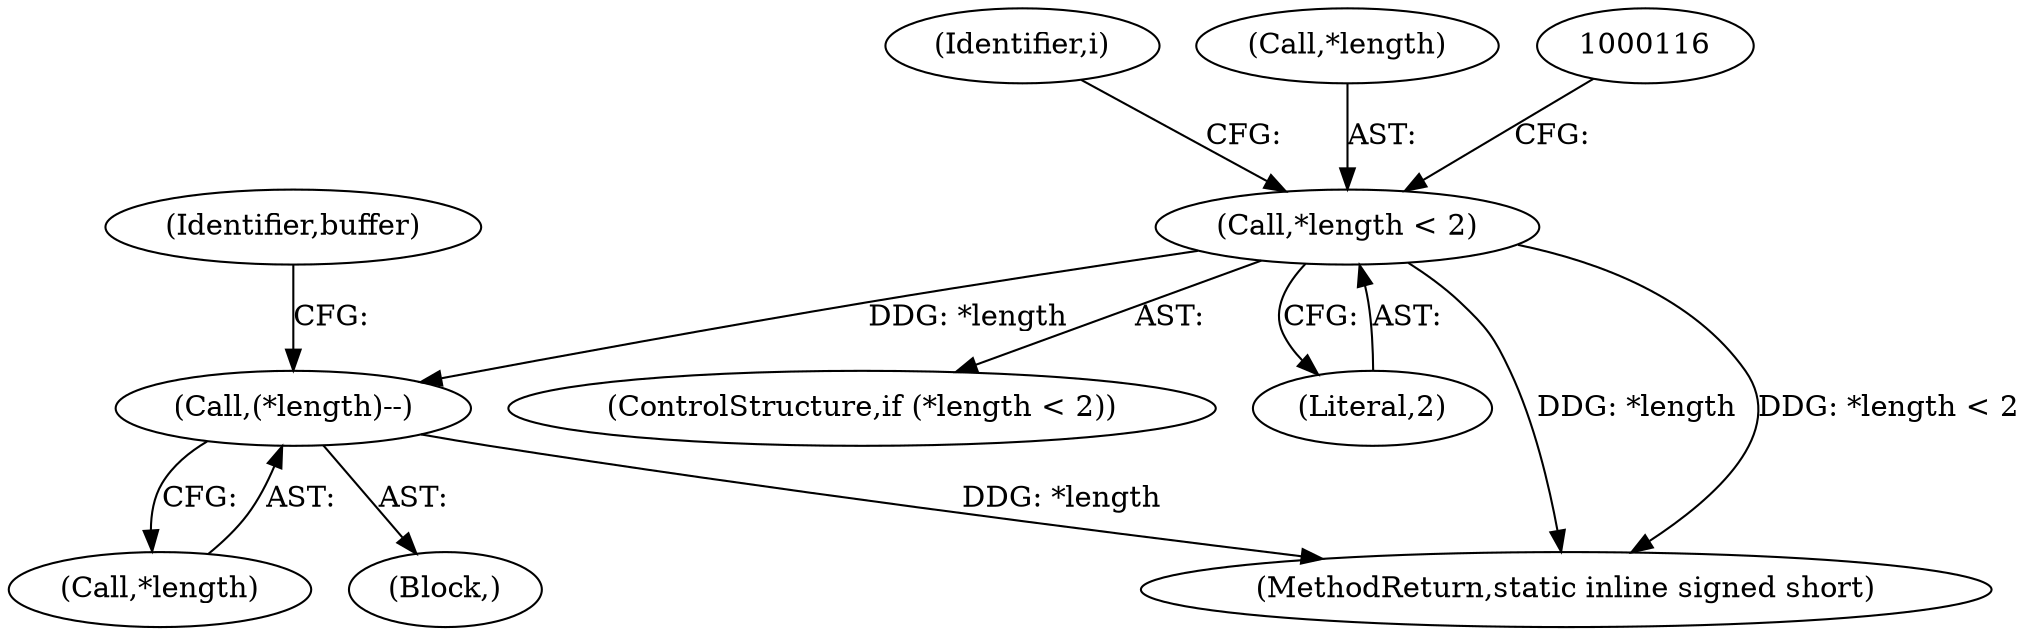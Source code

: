 digraph "0_ImageMagick_d8ab7f046587f2e9f734b687ba7e6e10147c294b_7@pointer" {
"1000110" [label="(Call,*length < 2)"];
"1000136" [label="(Call,(*length)--)"];
"1000109" [label="(ControlStructure,if (*length < 2))"];
"1000110" [label="(Call,*length < 2)"];
"1000120" [label="(Identifier,i)"];
"1000136" [label="(Call,(*length)--)"];
"1000111" [label="(Call,*length)"];
"1000137" [label="(Call,*length)"];
"1000113" [label="(Literal,2)"];
"1000141" [label="(Identifier,buffer)"];
"1000173" [label="(MethodReturn,static inline signed short)"];
"1000127" [label="(Block,)"];
"1000110" -> "1000109"  [label="AST: "];
"1000110" -> "1000113"  [label="CFG: "];
"1000111" -> "1000110"  [label="AST: "];
"1000113" -> "1000110"  [label="AST: "];
"1000116" -> "1000110"  [label="CFG: "];
"1000120" -> "1000110"  [label="CFG: "];
"1000110" -> "1000173"  [label="DDG: *length"];
"1000110" -> "1000173"  [label="DDG: *length < 2"];
"1000110" -> "1000136"  [label="DDG: *length"];
"1000136" -> "1000127"  [label="AST: "];
"1000136" -> "1000137"  [label="CFG: "];
"1000137" -> "1000136"  [label="AST: "];
"1000141" -> "1000136"  [label="CFG: "];
"1000136" -> "1000173"  [label="DDG: *length"];
}
